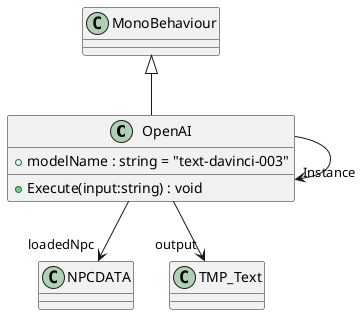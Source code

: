 @startuml
class OpenAI {
    + modelName : string = "text-davinci-003"
    + Execute(input:string) : void
}
MonoBehaviour <|-- OpenAI
OpenAI --> "loadedNpc" NPCDATA
OpenAI --> "Instance" OpenAI
OpenAI --> "output" TMP_Text
@enduml
